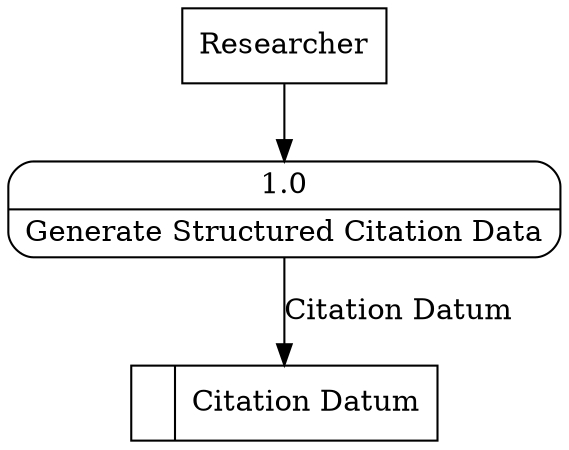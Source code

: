 digraph dfd2{ 
node[shape=record]
200 [label="<f0>  |<f1> Citation Datum " ];
201 [label="Researcher" shape=box];
202 [label="{<f0> 1.0|<f1> Generate Structured Citation Data }" shape=Mrecord];
201 -> 202
202 -> 200 [label="Citation Datum"]
}